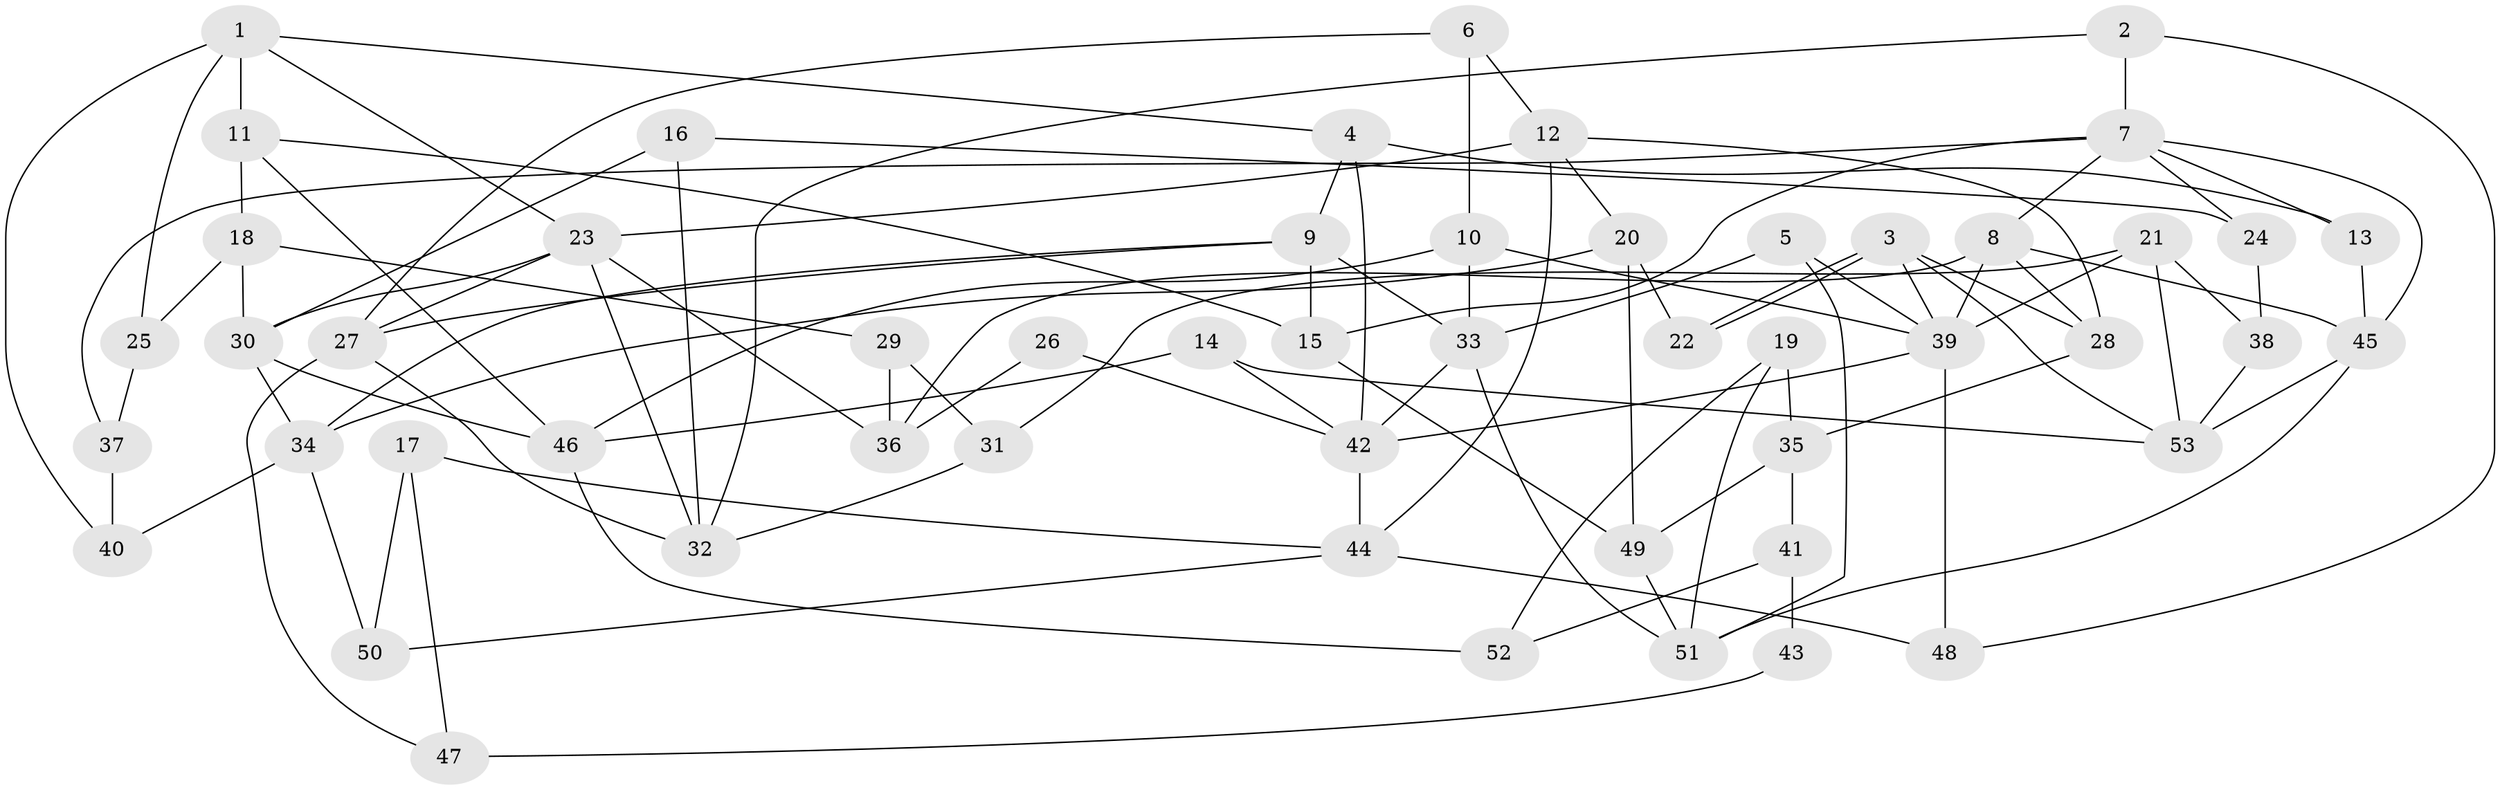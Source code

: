 // coarse degree distribution, {6: 0.038461538461538464, 3: 0.2692307692307692, 2: 0.15384615384615385, 4: 0.15384615384615385, 5: 0.19230769230769232, 8: 0.11538461538461539, 7: 0.07692307692307693}
// Generated by graph-tools (version 1.1) at 2025/55/03/04/25 21:55:31]
// undirected, 53 vertices, 106 edges
graph export_dot {
graph [start="1"]
  node [color=gray90,style=filled];
  1;
  2;
  3;
  4;
  5;
  6;
  7;
  8;
  9;
  10;
  11;
  12;
  13;
  14;
  15;
  16;
  17;
  18;
  19;
  20;
  21;
  22;
  23;
  24;
  25;
  26;
  27;
  28;
  29;
  30;
  31;
  32;
  33;
  34;
  35;
  36;
  37;
  38;
  39;
  40;
  41;
  42;
  43;
  44;
  45;
  46;
  47;
  48;
  49;
  50;
  51;
  52;
  53;
  1 -- 4;
  1 -- 40;
  1 -- 11;
  1 -- 23;
  1 -- 25;
  2 -- 32;
  2 -- 7;
  2 -- 48;
  3 -- 22;
  3 -- 22;
  3 -- 39;
  3 -- 28;
  3 -- 53;
  4 -- 9;
  4 -- 42;
  4 -- 13;
  5 -- 33;
  5 -- 51;
  5 -- 39;
  6 -- 12;
  6 -- 10;
  6 -- 27;
  7 -- 13;
  7 -- 15;
  7 -- 8;
  7 -- 24;
  7 -- 37;
  7 -- 45;
  8 -- 45;
  8 -- 28;
  8 -- 36;
  8 -- 39;
  9 -- 15;
  9 -- 27;
  9 -- 33;
  9 -- 34;
  10 -- 39;
  10 -- 33;
  10 -- 46;
  11 -- 46;
  11 -- 15;
  11 -- 18;
  12 -- 23;
  12 -- 28;
  12 -- 20;
  12 -- 44;
  13 -- 45;
  14 -- 53;
  14 -- 42;
  14 -- 46;
  15 -- 49;
  16 -- 32;
  16 -- 30;
  16 -- 24;
  17 -- 44;
  17 -- 50;
  17 -- 47;
  18 -- 30;
  18 -- 25;
  18 -- 29;
  19 -- 51;
  19 -- 35;
  19 -- 52;
  20 -- 34;
  20 -- 22;
  20 -- 49;
  21 -- 39;
  21 -- 53;
  21 -- 31;
  21 -- 38;
  23 -- 27;
  23 -- 30;
  23 -- 32;
  23 -- 36;
  24 -- 38;
  25 -- 37;
  26 -- 36;
  26 -- 42;
  27 -- 32;
  27 -- 47;
  28 -- 35;
  29 -- 36;
  29 -- 31;
  30 -- 46;
  30 -- 34;
  31 -- 32;
  33 -- 42;
  33 -- 51;
  34 -- 40;
  34 -- 50;
  35 -- 49;
  35 -- 41;
  37 -- 40;
  38 -- 53;
  39 -- 42;
  39 -- 48;
  41 -- 52;
  41 -- 43;
  42 -- 44;
  43 -- 47;
  44 -- 48;
  44 -- 50;
  45 -- 53;
  45 -- 51;
  46 -- 52;
  49 -- 51;
}
